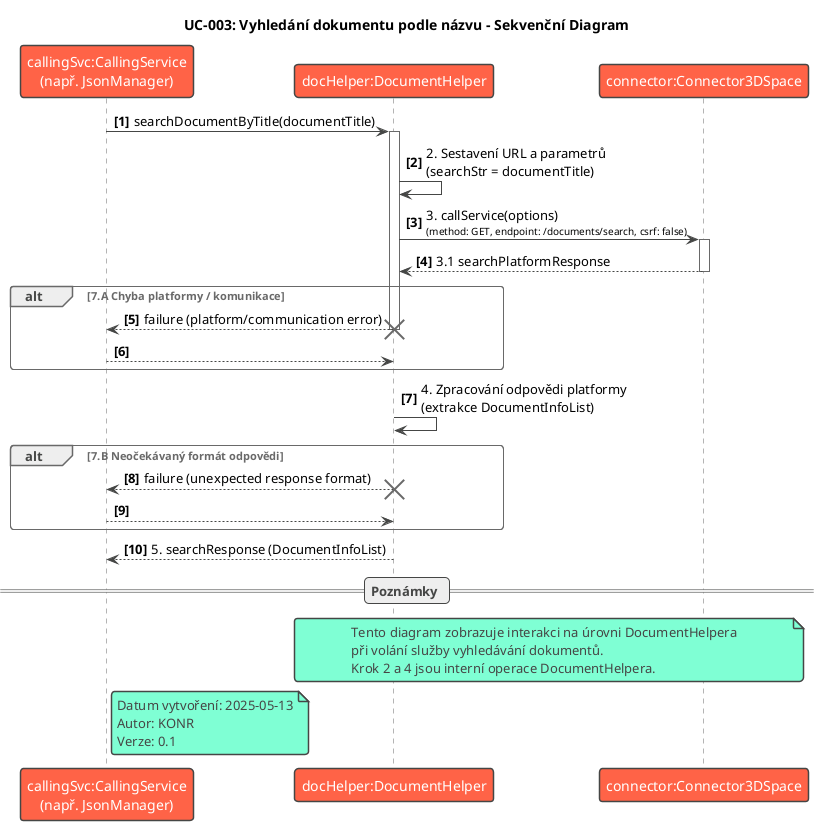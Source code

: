 @startuml SD-003_Search_Document_By_Title
!theme vibrant
title UC-003: Vyhledání dokumentu podle názvu - Sekvenční Diagram

participant "callingSvc:CallingService\n(např. JsonManager)" as CallingService
participant "docHelper:DocumentHelper" as DocumentHelper
participant "connector:Connector3DSpace" as Connector

autonumber "<b>[0]"

CallingService -> DocumentHelper : searchDocumentByTitle(documentTitle)
activate DocumentHelper

DocumentHelper -> DocumentHelper : 2. Sestavení URL a parametrů\n(searchStr = documentTitle)

DocumentHelper -> Connector : 3. callService(options)\n<size:10>(method: GET, endpoint: /documents/search, csrf: false)</size>
activate Connector
Connector --> DocumentHelper : 3.1 searchPlatformResponse
deactivate Connector

alt 7.A Chyba platformy / komunikace
    DocumentHelper --> CallingService : failure (platform/communication error)
    deactivate DocumentHelper
    destroy DocumentHelper
    return
end

DocumentHelper -> DocumentHelper : 4. Zpracování odpovědi platformy\n(extrakce DocumentInfoList)

alt 7.B Neočekávaný formát odpovědi
    DocumentHelper --> CallingService : failure (unexpected response format)
    deactivate DocumentHelper
    destroy DocumentHelper
    return
end

DocumentHelper --> CallingService : 5. searchResponse (DocumentInfoList)
deactivate DocumentHelper

== Poznámky ==
note over DocumentHelper, Connector
  Tento diagram zobrazuje interakci na úrovni DocumentHelpera
  při volání služby vyhledávání dokumentů.
  Krok 2 a 4 jsou interní operace DocumentHelpera.
end note

note right of CallingService
  Datum vytvoření: 2025-05-13
  Autor: KONR
  Verze: 0.1
end note

@enduml